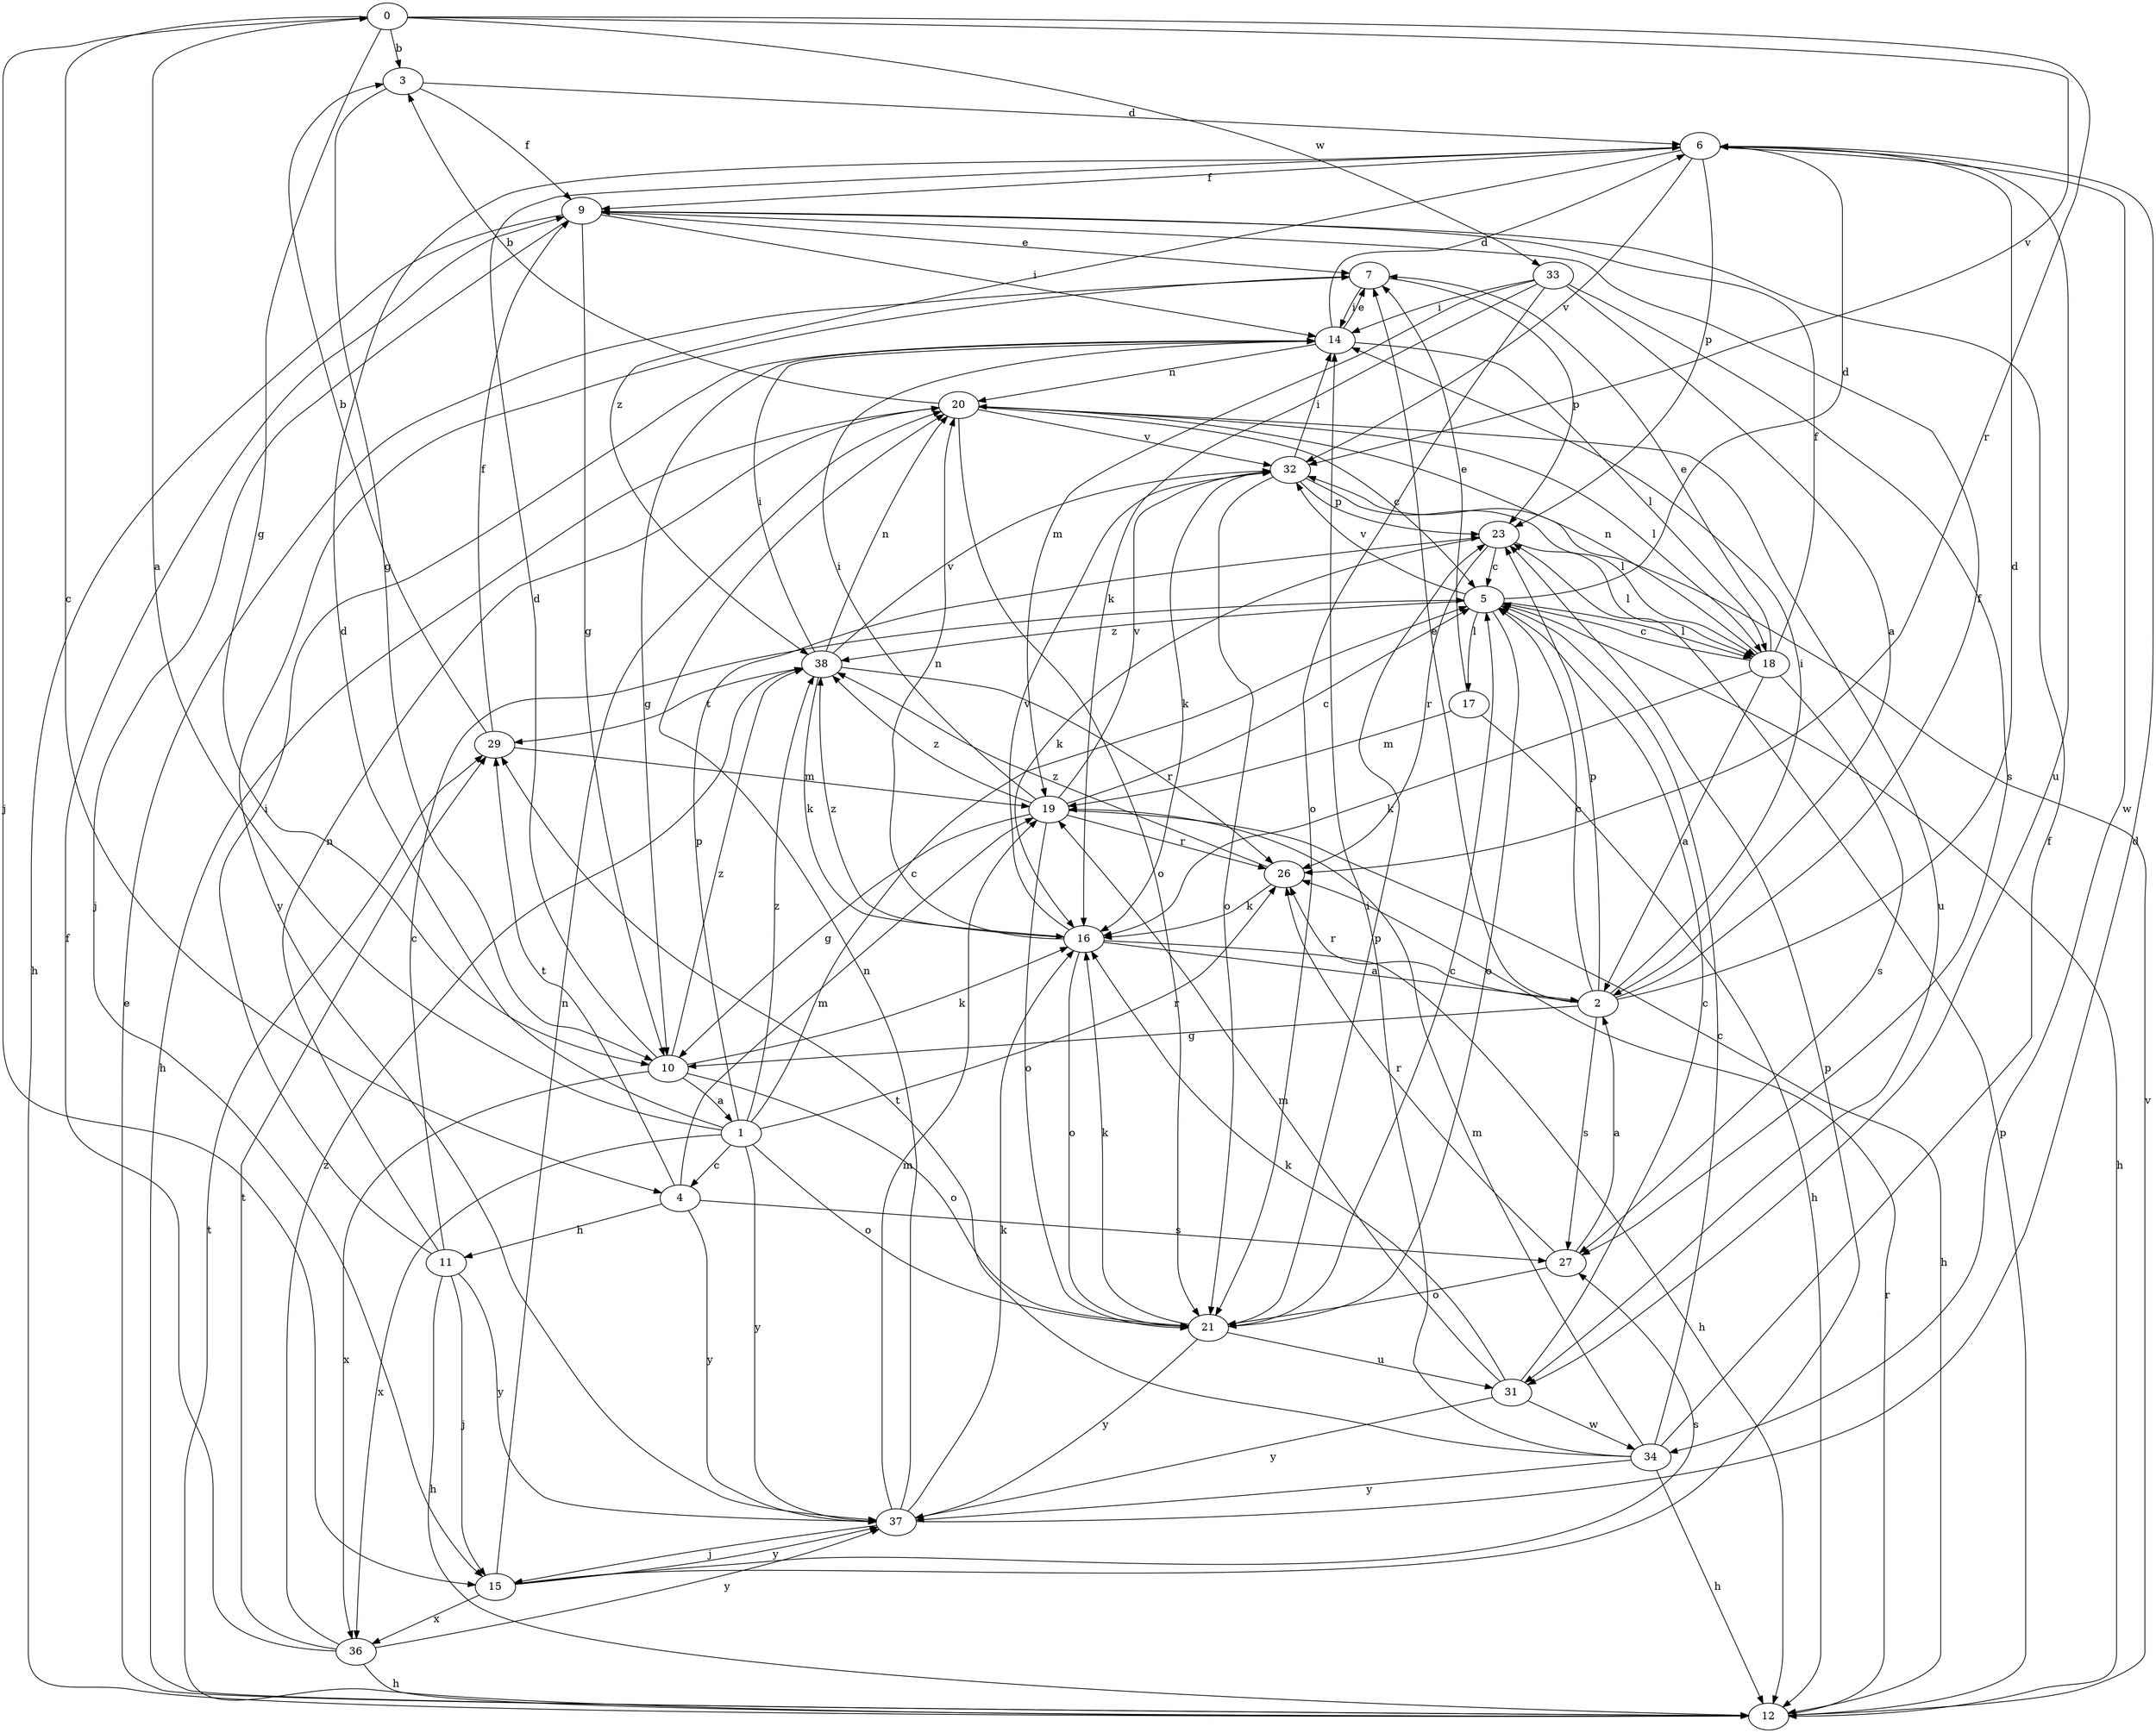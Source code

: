 strict digraph  {
0;
1;
2;
3;
4;
5;
6;
7;
9;
10;
11;
12;
14;
15;
16;
17;
18;
19;
20;
21;
23;
26;
27;
29;
31;
32;
33;
34;
36;
37;
38;
0 -> 3  [label=b];
0 -> 4  [label=c];
0 -> 10  [label=g];
0 -> 15  [label=j];
0 -> 26  [label=r];
0 -> 32  [label=v];
0 -> 33  [label=w];
1 -> 0  [label=a];
1 -> 4  [label=c];
1 -> 5  [label=c];
1 -> 6  [label=d];
1 -> 21  [label=o];
1 -> 23  [label=p];
1 -> 26  [label=r];
1 -> 36  [label=x];
1 -> 37  [label=y];
1 -> 38  [label=z];
2 -> 5  [label=c];
2 -> 6  [label=d];
2 -> 7  [label=e];
2 -> 9  [label=f];
2 -> 10  [label=g];
2 -> 14  [label=i];
2 -> 23  [label=p];
2 -> 26  [label=r];
2 -> 27  [label=s];
3 -> 6  [label=d];
3 -> 9  [label=f];
3 -> 10  [label=g];
4 -> 11  [label=h];
4 -> 19  [label=m];
4 -> 27  [label=s];
4 -> 29  [label=t];
4 -> 37  [label=y];
5 -> 6  [label=d];
5 -> 12  [label=h];
5 -> 17  [label=l];
5 -> 18  [label=l];
5 -> 21  [label=o];
5 -> 32  [label=v];
5 -> 38  [label=z];
6 -> 9  [label=f];
6 -> 23  [label=p];
6 -> 31  [label=u];
6 -> 32  [label=v];
6 -> 34  [label=w];
6 -> 38  [label=z];
7 -> 14  [label=i];
7 -> 23  [label=p];
7 -> 37  [label=y];
9 -> 7  [label=e];
9 -> 10  [label=g];
9 -> 12  [label=h];
9 -> 14  [label=i];
9 -> 15  [label=j];
10 -> 1  [label=a];
10 -> 6  [label=d];
10 -> 16  [label=k];
10 -> 21  [label=o];
10 -> 36  [label=x];
10 -> 38  [label=z];
11 -> 5  [label=c];
11 -> 12  [label=h];
11 -> 14  [label=i];
11 -> 15  [label=j];
11 -> 20  [label=n];
11 -> 37  [label=y];
12 -> 7  [label=e];
12 -> 23  [label=p];
12 -> 26  [label=r];
12 -> 29  [label=t];
12 -> 32  [label=v];
14 -> 6  [label=d];
14 -> 7  [label=e];
14 -> 10  [label=g];
14 -> 18  [label=l];
14 -> 20  [label=n];
15 -> 20  [label=n];
15 -> 23  [label=p];
15 -> 27  [label=s];
15 -> 36  [label=x];
15 -> 37  [label=y];
16 -> 2  [label=a];
16 -> 12  [label=h];
16 -> 20  [label=n];
16 -> 21  [label=o];
16 -> 32  [label=v];
16 -> 38  [label=z];
17 -> 7  [label=e];
17 -> 12  [label=h];
17 -> 19  [label=m];
18 -> 2  [label=a];
18 -> 5  [label=c];
18 -> 7  [label=e];
18 -> 9  [label=f];
18 -> 16  [label=k];
18 -> 20  [label=n];
18 -> 27  [label=s];
19 -> 5  [label=c];
19 -> 10  [label=g];
19 -> 12  [label=h];
19 -> 14  [label=i];
19 -> 21  [label=o];
19 -> 26  [label=r];
19 -> 32  [label=v];
19 -> 38  [label=z];
20 -> 3  [label=b];
20 -> 5  [label=c];
20 -> 12  [label=h];
20 -> 18  [label=l];
20 -> 21  [label=o];
20 -> 31  [label=u];
20 -> 32  [label=v];
21 -> 5  [label=c];
21 -> 16  [label=k];
21 -> 23  [label=p];
21 -> 31  [label=u];
21 -> 37  [label=y];
23 -> 5  [label=c];
23 -> 16  [label=k];
23 -> 18  [label=l];
23 -> 26  [label=r];
26 -> 16  [label=k];
26 -> 38  [label=z];
27 -> 2  [label=a];
27 -> 21  [label=o];
27 -> 26  [label=r];
29 -> 3  [label=b];
29 -> 9  [label=f];
29 -> 19  [label=m];
31 -> 5  [label=c];
31 -> 16  [label=k];
31 -> 19  [label=m];
31 -> 34  [label=w];
31 -> 37  [label=y];
32 -> 14  [label=i];
32 -> 16  [label=k];
32 -> 18  [label=l];
32 -> 21  [label=o];
32 -> 23  [label=p];
33 -> 2  [label=a];
33 -> 14  [label=i];
33 -> 16  [label=k];
33 -> 19  [label=m];
33 -> 21  [label=o];
33 -> 27  [label=s];
34 -> 5  [label=c];
34 -> 9  [label=f];
34 -> 12  [label=h];
34 -> 14  [label=i];
34 -> 19  [label=m];
34 -> 29  [label=t];
34 -> 37  [label=y];
36 -> 9  [label=f];
36 -> 12  [label=h];
36 -> 29  [label=t];
36 -> 37  [label=y];
36 -> 38  [label=z];
37 -> 6  [label=d];
37 -> 15  [label=j];
37 -> 16  [label=k];
37 -> 19  [label=m];
37 -> 20  [label=n];
38 -> 14  [label=i];
38 -> 16  [label=k];
38 -> 20  [label=n];
38 -> 26  [label=r];
38 -> 29  [label=t];
38 -> 32  [label=v];
}
